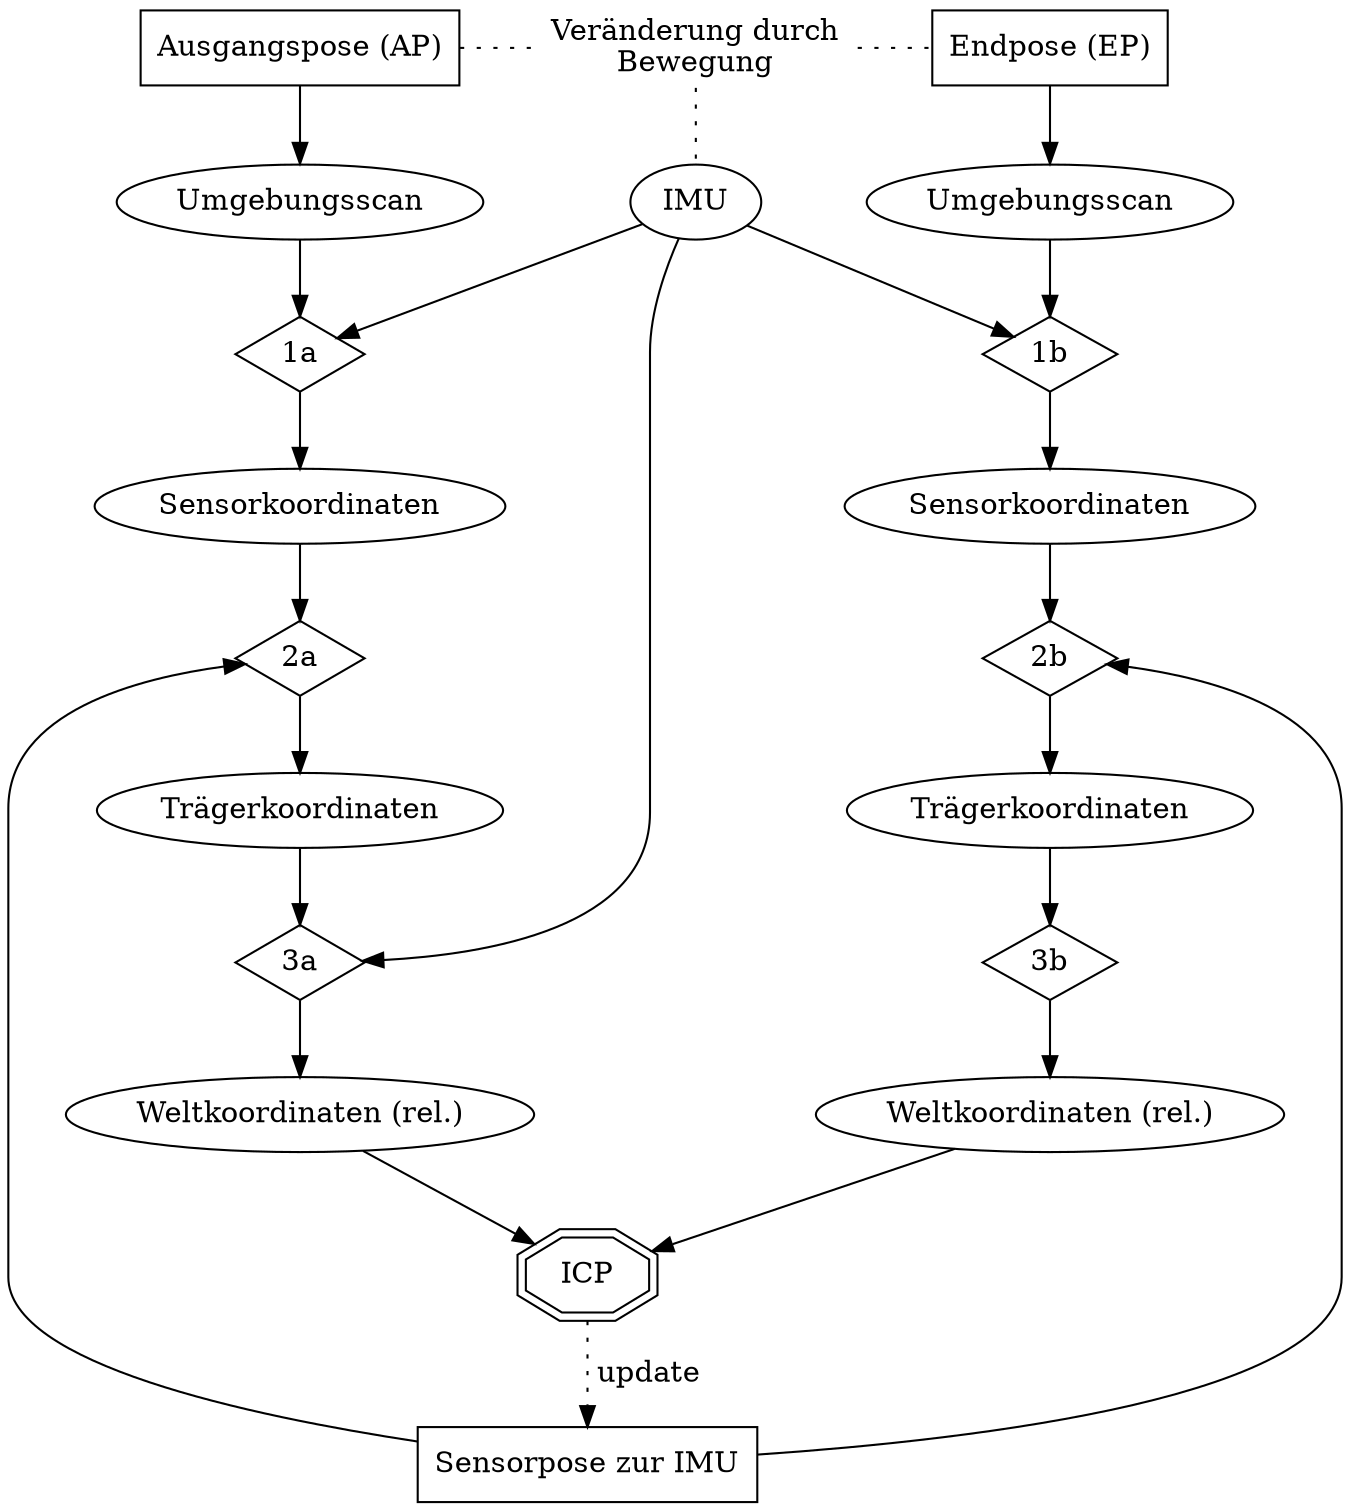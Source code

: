 digraph WC {
	{	node [group=g1]
		Scan_AP [label="Umgebungsscan"];
		Scan_AP_SK [label="Sensorkoordinaten"];
		Scan_AP_TK [label="Trägerkoordinaten"];
		Scan_AP_WK [label="Weltkoordinaten (rel.)"];
		node [shape=rectangle]
		Ausgangspose [label="Ausgangspose (AP)", group=g1];
		node [shape=diamond]
		Scan_zu_SK1 [label="1a"];
		SK_zu_TK1 [label="2a"];
		TK_zu_WK1 [label="3a"];
	}

	{	node [group=g2]
		Bewegung [shape=none, label="Veränderung durch\nBewegung"];
		IMU [label="IMU"];
		ICP [shape=doubleoctagon, label="ICP"];
		MontagePose [shape=rectangle, label="Sensorpose zur IMU", group=g2];
	}

	{	node [group=g3]
		Scan_EP [label="Umgebungsscan"];
		Scan_EP_SK [label="Sensorkoordinaten"];
		Scan_EP_TK [label="Trägerkoordinaten"];
		Scan_EP_WK [label="Weltkoordinaten (rel.)"];
		node [shape=rectangle]
		Endpose [label="Endpose (EP)", group=g3];
		node [shape=diamond]
		Scan_zu_SK2 [label="1b"];
		SK_zu_TK2 [label="2b"];
		TK_zu_WK2 [label="3b"];
	}

	{	rank=same;
			Ausgangspose; Endpose; Bewegung;
	}

	{	rank=same;
			Scan_zu_SK1; Scan_zu_SK2;
	}

	{	rank=same;
			SK_zu_TK1; SK_zu_TK2;
	}

	{	edge [style=dotted, arrowhead=none]
		Ausgangspose -> Bewegung;
		Bewegung -> Endpose;
		Bewegung -> IMU;
	}
	Ausgangspose -> Scan_AP;
	Endpose -> Scan_EP;

	IMU -> Scan_zu_SK1;
	IMU -> Scan_zu_SK2;
	IMU -> TK_zu_WK1;

	MontagePose -> SK_zu_TK1;
	MontagePose -> SK_zu_TK2;

	Scan_AP -> Scan_zu_SK1 -> Scan_AP_SK -> SK_zu_TK1 -> Scan_AP_TK -> TK_zu_WK1 -> Scan_AP_WK -> ICP;
	Scan_EP -> Scan_zu_SK2 -> Scan_EP_SK -> SK_zu_TK2 -> Scan_EP_TK -> TK_zu_WK2 -> Scan_EP_WK -> ICP;

	ICP -> MontagePose [style=dotted, label=" update"];
}